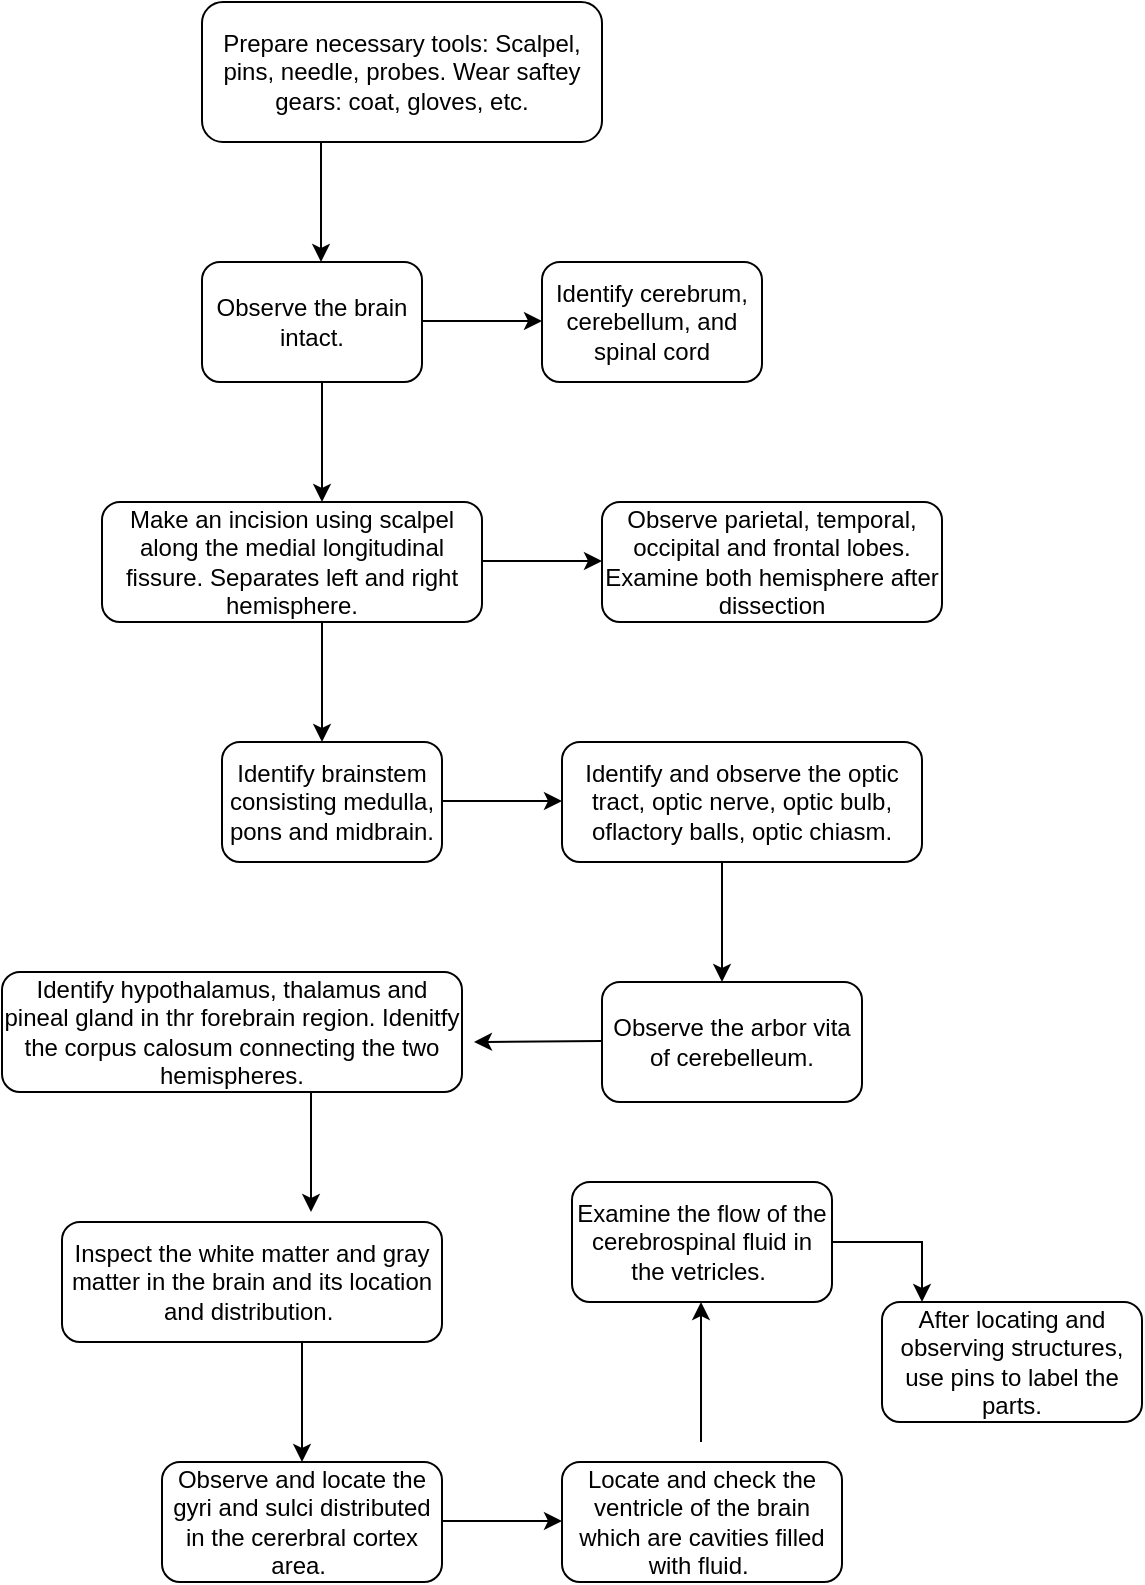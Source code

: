 <mxfile version="24.7.4">
  <diagram id="C5RBs43oDa-KdzZeNtuy" name="Page-1">
    <mxGraphModel dx="1793" dy="923" grid="1" gridSize="10" guides="1" tooltips="1" connect="1" arrows="1" fold="1" page="1" pageScale="1" pageWidth="827" pageHeight="1169" math="0" shadow="0">
      <root>
        <mxCell id="WIyWlLk6GJQsqaUBKTNV-0" />
        <mxCell id="WIyWlLk6GJQsqaUBKTNV-1" parent="WIyWlLk6GJQsqaUBKTNV-0" />
        <mxCell id="MRkSjatOzodUhuUpxFkv-0" value="Prepare necessary tools: Scalpel, pins, needle, probes. Wear saftey gears: coat, gloves, etc." style="rounded=1;whiteSpace=wrap;html=1;" vertex="1" parent="WIyWlLk6GJQsqaUBKTNV-1">
          <mxGeometry x="270" y="100" width="200" height="70" as="geometry" />
        </mxCell>
        <mxCell id="MRkSjatOzodUhuUpxFkv-1" value="" style="endArrow=classic;html=1;rounded=0;" edge="1" parent="WIyWlLk6GJQsqaUBKTNV-1">
          <mxGeometry width="50" height="50" relative="1" as="geometry">
            <mxPoint x="329.5" y="170" as="sourcePoint" />
            <mxPoint x="329.5" y="230" as="targetPoint" />
          </mxGeometry>
        </mxCell>
        <mxCell id="MRkSjatOzodUhuUpxFkv-2" value="Observe the brain intact." style="rounded=1;whiteSpace=wrap;html=1;" vertex="1" parent="WIyWlLk6GJQsqaUBKTNV-1">
          <mxGeometry x="270" y="230" width="110" height="60" as="geometry" />
        </mxCell>
        <mxCell id="MRkSjatOzodUhuUpxFkv-3" value="" style="endArrow=classic;html=1;rounded=0;" edge="1" parent="WIyWlLk6GJQsqaUBKTNV-1">
          <mxGeometry width="50" height="50" relative="1" as="geometry">
            <mxPoint x="380" y="259.5" as="sourcePoint" />
            <mxPoint x="440" y="259.5" as="targetPoint" />
          </mxGeometry>
        </mxCell>
        <mxCell id="MRkSjatOzodUhuUpxFkv-4" value="Identify cerebrum, cerebellum, and spinal cord" style="rounded=1;whiteSpace=wrap;html=1;" vertex="1" parent="WIyWlLk6GJQsqaUBKTNV-1">
          <mxGeometry x="440" y="230" width="110" height="60" as="geometry" />
        </mxCell>
        <mxCell id="MRkSjatOzodUhuUpxFkv-5" value="" style="endArrow=classic;html=1;rounded=0;" edge="1" parent="WIyWlLk6GJQsqaUBKTNV-1">
          <mxGeometry width="50" height="50" relative="1" as="geometry">
            <mxPoint x="330" y="290" as="sourcePoint" />
            <mxPoint x="330" y="350" as="targetPoint" />
          </mxGeometry>
        </mxCell>
        <mxCell id="MRkSjatOzodUhuUpxFkv-6" value="Make an incision using scalpel along the medial longitudinal fissure. Separates left and right hemisphere." style="rounded=1;whiteSpace=wrap;html=1;" vertex="1" parent="WIyWlLk6GJQsqaUBKTNV-1">
          <mxGeometry x="220" y="350" width="190" height="60" as="geometry" />
        </mxCell>
        <mxCell id="MRkSjatOzodUhuUpxFkv-7" value="" style="endArrow=classic;html=1;rounded=0;" edge="1" parent="WIyWlLk6GJQsqaUBKTNV-1">
          <mxGeometry width="50" height="50" relative="1" as="geometry">
            <mxPoint x="410" y="379.5" as="sourcePoint" />
            <mxPoint x="470" y="379.5" as="targetPoint" />
          </mxGeometry>
        </mxCell>
        <mxCell id="MRkSjatOzodUhuUpxFkv-8" value="Observe parietal, temporal, occipital and frontal lobes. Examine both hemisphere after dissection" style="rounded=1;whiteSpace=wrap;html=1;" vertex="1" parent="WIyWlLk6GJQsqaUBKTNV-1">
          <mxGeometry x="470" y="350" width="170" height="60" as="geometry" />
        </mxCell>
        <mxCell id="MRkSjatOzodUhuUpxFkv-9" value="" style="endArrow=classic;html=1;rounded=0;" edge="1" parent="WIyWlLk6GJQsqaUBKTNV-1">
          <mxGeometry width="50" height="50" relative="1" as="geometry">
            <mxPoint x="330" y="410" as="sourcePoint" />
            <mxPoint x="330" y="470" as="targetPoint" />
          </mxGeometry>
        </mxCell>
        <mxCell id="MRkSjatOzodUhuUpxFkv-10" value="Identify brainstem consisting medulla, pons and midbrain." style="rounded=1;whiteSpace=wrap;html=1;" vertex="1" parent="WIyWlLk6GJQsqaUBKTNV-1">
          <mxGeometry x="280" y="470" width="110" height="60" as="geometry" />
        </mxCell>
        <mxCell id="MRkSjatOzodUhuUpxFkv-11" value="" style="endArrow=classic;html=1;rounded=0;" edge="1" parent="WIyWlLk6GJQsqaUBKTNV-1">
          <mxGeometry width="50" height="50" relative="1" as="geometry">
            <mxPoint x="390" y="499.5" as="sourcePoint" />
            <mxPoint x="450" y="499.5" as="targetPoint" />
          </mxGeometry>
        </mxCell>
        <mxCell id="MRkSjatOzodUhuUpxFkv-12" value="Identify and observe the optic tract, optic nerve, optic bulb, oflactory balls, optic chiasm." style="rounded=1;whiteSpace=wrap;html=1;" vertex="1" parent="WIyWlLk6GJQsqaUBKTNV-1">
          <mxGeometry x="450" y="470" width="180" height="60" as="geometry" />
        </mxCell>
        <mxCell id="MRkSjatOzodUhuUpxFkv-13" value="" style="endArrow=classic;html=1;rounded=0;" edge="1" parent="WIyWlLk6GJQsqaUBKTNV-1">
          <mxGeometry width="50" height="50" relative="1" as="geometry">
            <mxPoint x="530" y="530" as="sourcePoint" />
            <mxPoint x="530" y="590" as="targetPoint" />
          </mxGeometry>
        </mxCell>
        <mxCell id="MRkSjatOzodUhuUpxFkv-14" value="Observe the arbor vita of cerebelleum." style="rounded=1;whiteSpace=wrap;html=1;" vertex="1" parent="WIyWlLk6GJQsqaUBKTNV-1">
          <mxGeometry x="470" y="590" width="130" height="60" as="geometry" />
        </mxCell>
        <mxCell id="MRkSjatOzodUhuUpxFkv-15" value="" style="endArrow=classic;html=1;rounded=0;" edge="1" parent="WIyWlLk6GJQsqaUBKTNV-1">
          <mxGeometry width="50" height="50" relative="1" as="geometry">
            <mxPoint x="470" y="619.5" as="sourcePoint" />
            <mxPoint x="406" y="620" as="targetPoint" />
          </mxGeometry>
        </mxCell>
        <mxCell id="MRkSjatOzodUhuUpxFkv-16" value="Identify hypothalamus, thalamus and pineal gland in thr forebrain region. Idenitfy the corpus calosum connecting the two hemispheres." style="rounded=1;whiteSpace=wrap;html=1;" vertex="1" parent="WIyWlLk6GJQsqaUBKTNV-1">
          <mxGeometry x="170" y="585" width="230" height="60" as="geometry" />
        </mxCell>
        <mxCell id="MRkSjatOzodUhuUpxFkv-17" value="" style="endArrow=classic;html=1;rounded=0;" edge="1" parent="WIyWlLk6GJQsqaUBKTNV-1">
          <mxGeometry width="50" height="50" relative="1" as="geometry">
            <mxPoint x="324.5" y="645" as="sourcePoint" />
            <mxPoint x="324.5" y="705" as="targetPoint" />
          </mxGeometry>
        </mxCell>
        <mxCell id="MRkSjatOzodUhuUpxFkv-18" value="Inspect the white matter and gray matter in the brain and its location and distribution.&amp;nbsp;" style="rounded=1;whiteSpace=wrap;html=1;" vertex="1" parent="WIyWlLk6GJQsqaUBKTNV-1">
          <mxGeometry x="200" y="710" width="190" height="60" as="geometry" />
        </mxCell>
        <mxCell id="MRkSjatOzodUhuUpxFkv-19" value="Observe and locate the gyri and sulci distributed in the cererbral cortex area.&amp;nbsp;" style="rounded=1;whiteSpace=wrap;html=1;" vertex="1" parent="WIyWlLk6GJQsqaUBKTNV-1">
          <mxGeometry x="250" y="830" width="140" height="60" as="geometry" />
        </mxCell>
        <mxCell id="MRkSjatOzodUhuUpxFkv-20" value="" style="endArrow=classic;html=1;rounded=0;" edge="1" parent="WIyWlLk6GJQsqaUBKTNV-1">
          <mxGeometry width="50" height="50" relative="1" as="geometry">
            <mxPoint x="320" y="770" as="sourcePoint" />
            <mxPoint x="320" y="830" as="targetPoint" />
          </mxGeometry>
        </mxCell>
        <mxCell id="MRkSjatOzodUhuUpxFkv-21" value="" style="endArrow=classic;html=1;rounded=0;" edge="1" parent="WIyWlLk6GJQsqaUBKTNV-1">
          <mxGeometry width="50" height="50" relative="1" as="geometry">
            <mxPoint x="390" y="859.5" as="sourcePoint" />
            <mxPoint x="450" y="859.5" as="targetPoint" />
          </mxGeometry>
        </mxCell>
        <mxCell id="MRkSjatOzodUhuUpxFkv-22" value="Locate and check the ventricle of the brain which are cavities filled with fluid.&amp;nbsp;" style="rounded=1;whiteSpace=wrap;html=1;" vertex="1" parent="WIyWlLk6GJQsqaUBKTNV-1">
          <mxGeometry x="450" y="830" width="140" height="60" as="geometry" />
        </mxCell>
        <mxCell id="MRkSjatOzodUhuUpxFkv-23" value="" style="endArrow=classic;html=1;rounded=0;entryX=1;entryY=0;entryDx=0;entryDy=0;" edge="1" parent="WIyWlLk6GJQsqaUBKTNV-1">
          <mxGeometry width="50" height="50" relative="1" as="geometry">
            <mxPoint x="519.5" y="820" as="sourcePoint" />
            <mxPoint x="519.5" y="750" as="targetPoint" />
          </mxGeometry>
        </mxCell>
        <mxCell id="MRkSjatOzodUhuUpxFkv-24" value="Examine the flow of the cerebrospinal fluid in the vetricles.&amp;nbsp;" style="rounded=1;whiteSpace=wrap;html=1;" vertex="1" parent="WIyWlLk6GJQsqaUBKTNV-1">
          <mxGeometry x="455" y="690" width="130" height="60" as="geometry" />
        </mxCell>
        <mxCell id="MRkSjatOzodUhuUpxFkv-26" value="" style="endArrow=classic;html=1;rounded=0;" edge="1" parent="WIyWlLk6GJQsqaUBKTNV-1">
          <mxGeometry width="50" height="50" relative="1" as="geometry">
            <mxPoint x="585" y="720" as="sourcePoint" />
            <mxPoint x="630" y="750" as="targetPoint" />
            <Array as="points">
              <mxPoint x="630" y="720" />
            </Array>
          </mxGeometry>
        </mxCell>
        <mxCell id="MRkSjatOzodUhuUpxFkv-27" value="After locating and observing structures, use pins to label the parts." style="rounded=1;whiteSpace=wrap;html=1;" vertex="1" parent="WIyWlLk6GJQsqaUBKTNV-1">
          <mxGeometry x="610" y="750" width="130" height="60" as="geometry" />
        </mxCell>
      </root>
    </mxGraphModel>
  </diagram>
</mxfile>
